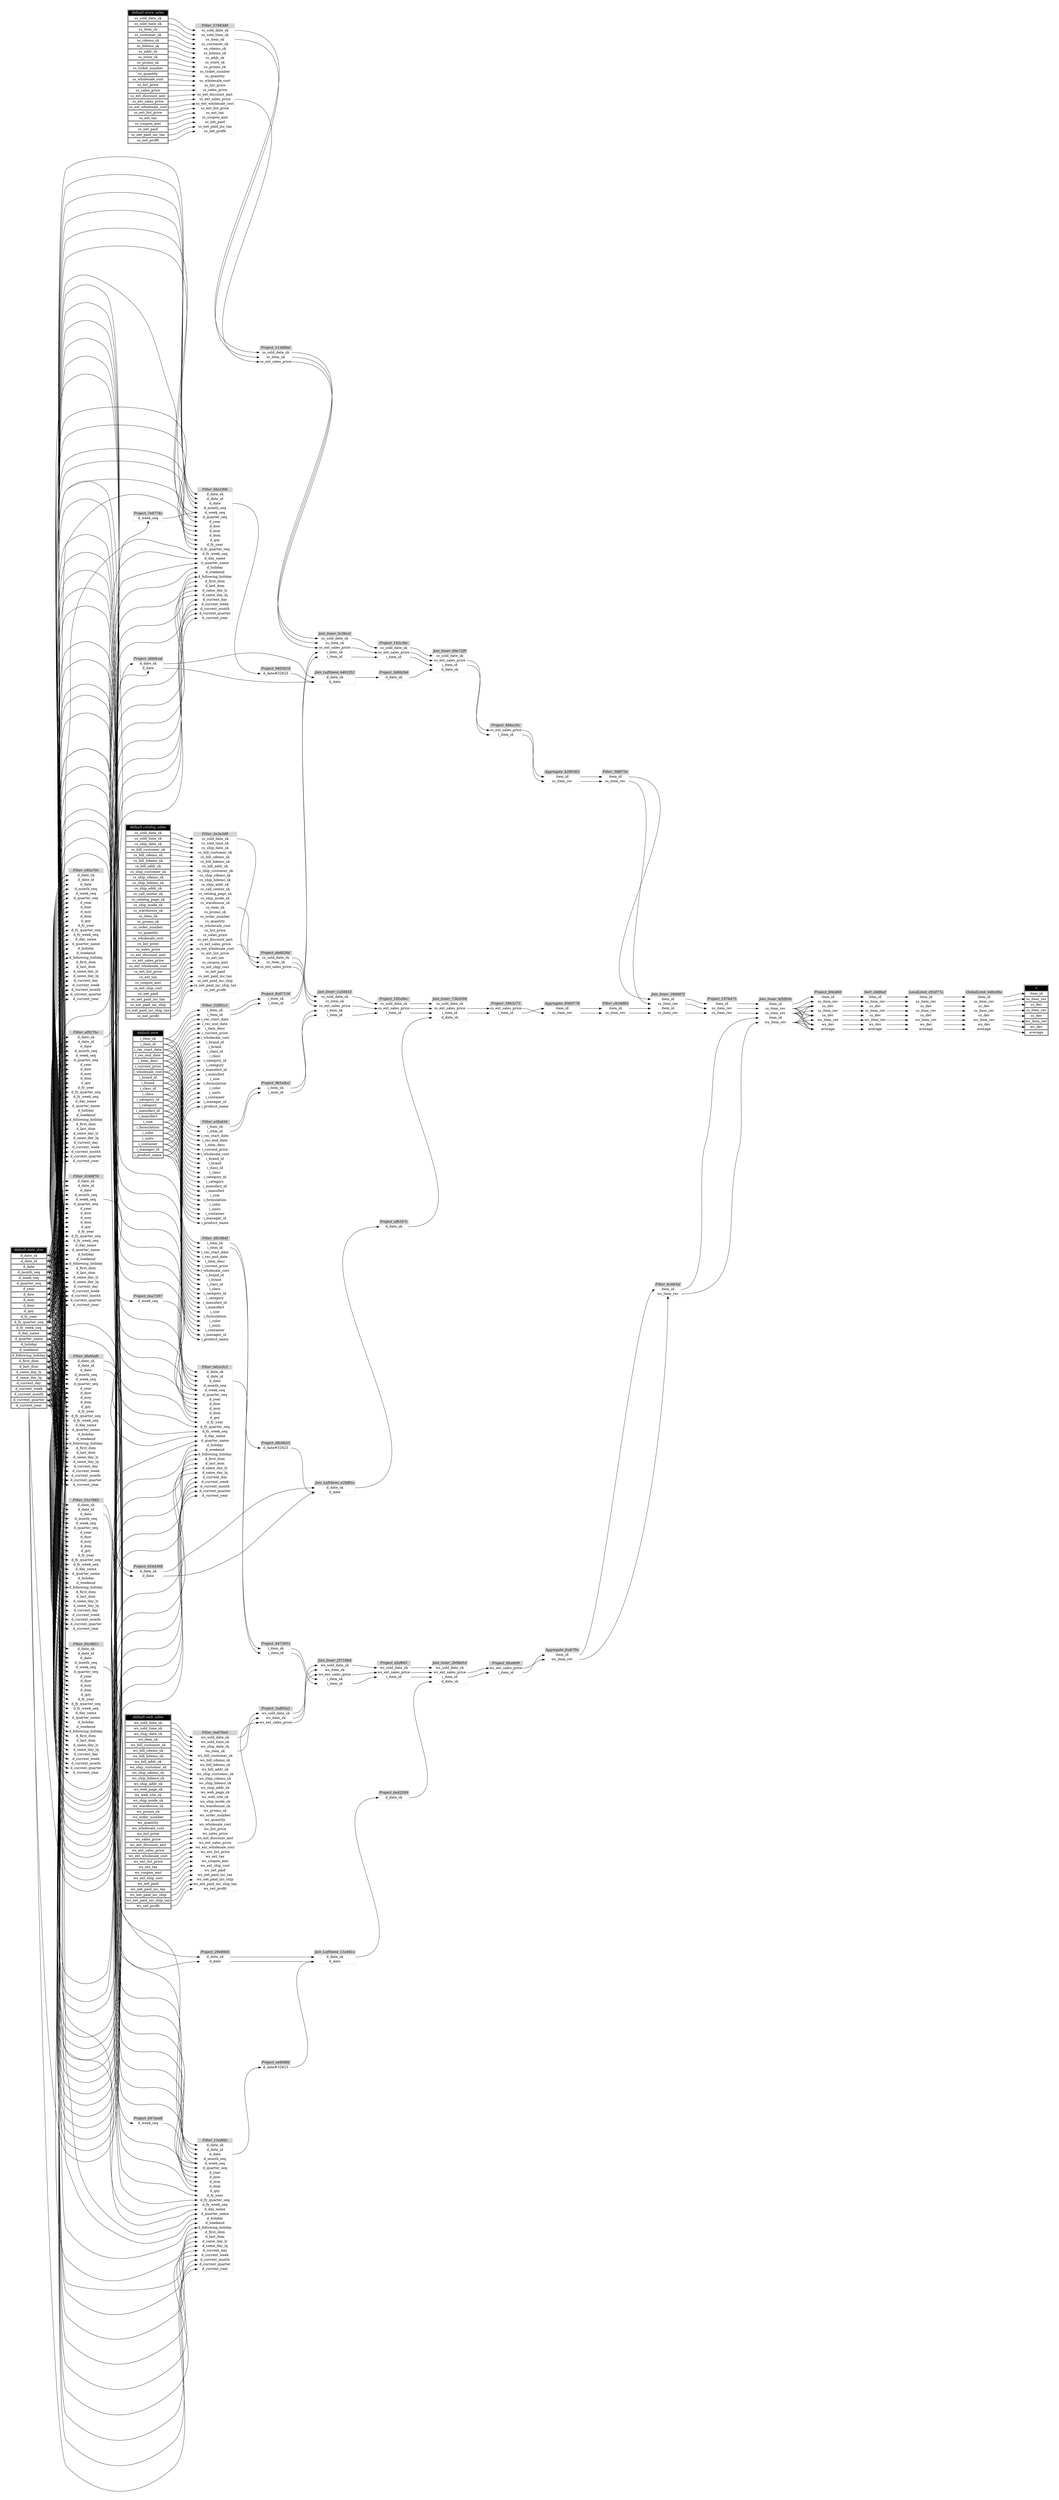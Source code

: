 // Automatically generated by TPCDSFlowTestSuite


digraph {
  graph [pad="0.5" nodesep="0.5" ranksep="1" fontname="Helvetica" rankdir=LR];
  node [shape=plaintext]

  
"Aggregate_4280365" [label=<
<table color="lightgray" border="1" cellborder="0" cellspacing="0">
  <tr><td bgcolor="lightgray" port="nodeName"><i>Aggregate_4280365</i></td></tr>
  <tr><td port="0">item_id</td></tr>
<tr><td port="1">ss_item_rev</td></tr>
</table>>];
     

"Aggregate_9569778" [label=<
<table color="lightgray" border="1" cellborder="0" cellspacing="0">
  <tr><td bgcolor="lightgray" port="nodeName"><i>Aggregate_9569778</i></td></tr>
  <tr><td port="0">item_id</td></tr>
<tr><td port="1">cs_item_rev</td></tr>
</table>>];
     

"Aggregate_fcab79a" [label=<
<table color="lightgray" border="1" cellborder="0" cellspacing="0">
  <tr><td bgcolor="lightgray" port="nodeName"><i>Aggregate_fcab79a</i></td></tr>
  <tr><td port="0">item_id</td></tr>
<tr><td port="1">ws_item_rev</td></tr>
</table>>];
     

"Filter_0348f76" [label=<
<table color="lightgray" border="1" cellborder="0" cellspacing="0">
  <tr><td bgcolor="lightgray" port="nodeName"><i>Filter_0348f76</i></td></tr>
  <tr><td port="0">d_date_sk</td></tr>
<tr><td port="1">d_date_id</td></tr>
<tr><td port="2">d_date</td></tr>
<tr><td port="3">d_month_seq</td></tr>
<tr><td port="4">d_week_seq</td></tr>
<tr><td port="5">d_quarter_seq</td></tr>
<tr><td port="6">d_year</td></tr>
<tr><td port="7">d_dow</td></tr>
<tr><td port="8">d_moy</td></tr>
<tr><td port="9">d_dom</td></tr>
<tr><td port="10">d_qoy</td></tr>
<tr><td port="11">d_fy_year</td></tr>
<tr><td port="12">d_fy_quarter_seq</td></tr>
<tr><td port="13">d_fy_week_seq</td></tr>
<tr><td port="14">d_day_name</td></tr>
<tr><td port="15">d_quarter_name</td></tr>
<tr><td port="16">d_holiday</td></tr>
<tr><td port="17">d_weekend</td></tr>
<tr><td port="18">d_following_holiday</td></tr>
<tr><td port="19">d_first_dom</td></tr>
<tr><td port="20">d_last_dom</td></tr>
<tr><td port="21">d_same_day_ly</td></tr>
<tr><td port="22">d_same_day_lq</td></tr>
<tr><td port="23">d_current_day</td></tr>
<tr><td port="24">d_current_week</td></tr>
<tr><td port="25">d_current_month</td></tr>
<tr><td port="26">d_current_quarter</td></tr>
<tr><td port="27">d_current_year</td></tr>
</table>>];
     

"Filter_0e076e0" [label=<
<table color="lightgray" border="1" cellborder="0" cellspacing="0">
  <tr><td bgcolor="lightgray" port="nodeName"><i>Filter_0e076e0</i></td></tr>
  <tr><td port="0">ws_sold_date_sk</td></tr>
<tr><td port="1">ws_sold_time_sk</td></tr>
<tr><td port="2">ws_ship_date_sk</td></tr>
<tr><td port="3">ws_item_sk</td></tr>
<tr><td port="4">ws_bill_customer_sk</td></tr>
<tr><td port="5">ws_bill_cdemo_sk</td></tr>
<tr><td port="6">ws_bill_hdemo_sk</td></tr>
<tr><td port="7">ws_bill_addr_sk</td></tr>
<tr><td port="8">ws_ship_customer_sk</td></tr>
<tr><td port="9">ws_ship_cdemo_sk</td></tr>
<tr><td port="10">ws_ship_hdemo_sk</td></tr>
<tr><td port="11">ws_ship_addr_sk</td></tr>
<tr><td port="12">ws_web_page_sk</td></tr>
<tr><td port="13">ws_web_site_sk</td></tr>
<tr><td port="14">ws_ship_mode_sk</td></tr>
<tr><td port="15">ws_warehouse_sk</td></tr>
<tr><td port="16">ws_promo_sk</td></tr>
<tr><td port="17">ws_order_number</td></tr>
<tr><td port="18">ws_quantity</td></tr>
<tr><td port="19">ws_wholesale_cost</td></tr>
<tr><td port="20">ws_list_price</td></tr>
<tr><td port="21">ws_sales_price</td></tr>
<tr><td port="22">ws_ext_discount_amt</td></tr>
<tr><td port="23">ws_ext_sales_price</td></tr>
<tr><td port="24">ws_ext_wholesale_cost</td></tr>
<tr><td port="25">ws_ext_list_price</td></tr>
<tr><td port="26">ws_ext_tax</td></tr>
<tr><td port="27">ws_coupon_amt</td></tr>
<tr><td port="28">ws_ext_ship_cost</td></tr>
<tr><td port="29">ws_net_paid</td></tr>
<tr><td port="30">ws_net_paid_inc_tax</td></tr>
<tr><td port="31">ws_net_paid_inc_ship</td></tr>
<tr><td port="32">ws_net_paid_inc_ship_tax</td></tr>
<tr><td port="33">ws_net_profit</td></tr>
</table>>];
     

"Filter_13cd6fa" [label=<
<table color="lightgray" border="1" cellborder="0" cellspacing="0">
  <tr><td bgcolor="lightgray" port="nodeName"><i>Filter_13cd6fa</i></td></tr>
  <tr><td port="0">d_date_sk</td></tr>
<tr><td port="1">d_date_id</td></tr>
<tr><td port="2">d_date</td></tr>
<tr><td port="3">d_month_seq</td></tr>
<tr><td port="4">d_week_seq</td></tr>
<tr><td port="5">d_quarter_seq</td></tr>
<tr><td port="6">d_year</td></tr>
<tr><td port="7">d_dow</td></tr>
<tr><td port="8">d_moy</td></tr>
<tr><td port="9">d_dom</td></tr>
<tr><td port="10">d_qoy</td></tr>
<tr><td port="11">d_fy_year</td></tr>
<tr><td port="12">d_fy_quarter_seq</td></tr>
<tr><td port="13">d_fy_week_seq</td></tr>
<tr><td port="14">d_day_name</td></tr>
<tr><td port="15">d_quarter_name</td></tr>
<tr><td port="16">d_holiday</td></tr>
<tr><td port="17">d_weekend</td></tr>
<tr><td port="18">d_following_holiday</td></tr>
<tr><td port="19">d_first_dom</td></tr>
<tr><td port="20">d_last_dom</td></tr>
<tr><td port="21">d_same_day_ly</td></tr>
<tr><td port="22">d_same_day_lq</td></tr>
<tr><td port="23">d_current_day</td></tr>
<tr><td port="24">d_current_week</td></tr>
<tr><td port="25">d_current_month</td></tr>
<tr><td port="26">d_current_quarter</td></tr>
<tr><td port="27">d_current_year</td></tr>
</table>>];
     

"Filter_23f92c3" [label=<
<table color="lightgray" border="1" cellborder="0" cellspacing="0">
  <tr><td bgcolor="lightgray" port="nodeName"><i>Filter_23f92c3</i></td></tr>
  <tr><td port="0">i_item_sk</td></tr>
<tr><td port="1">i_item_id</td></tr>
<tr><td port="2">i_rec_start_date</td></tr>
<tr><td port="3">i_rec_end_date</td></tr>
<tr><td port="4">i_item_desc</td></tr>
<tr><td port="5">i_current_price</td></tr>
<tr><td port="6">i_wholesale_cost</td></tr>
<tr><td port="7">i_brand_id</td></tr>
<tr><td port="8">i_brand</td></tr>
<tr><td port="9">i_class_id</td></tr>
<tr><td port="10">i_class</td></tr>
<tr><td port="11">i_category_id</td></tr>
<tr><td port="12">i_category</td></tr>
<tr><td port="13">i_manufact_id</td></tr>
<tr><td port="14">i_manufact</td></tr>
<tr><td port="15">i_size</td></tr>
<tr><td port="16">i_formulation</td></tr>
<tr><td port="17">i_color</td></tr>
<tr><td port="18">i_units</td></tr>
<tr><td port="19">i_container</td></tr>
<tr><td port="20">i_manager_id</td></tr>
<tr><td port="21">i_product_name</td></tr>
</table>>];
     

"Filter_36fd75e" [label=<
<table color="lightgray" border="1" cellborder="0" cellspacing="0">
  <tr><td bgcolor="lightgray" port="nodeName"><i>Filter_36fd75e</i></td></tr>
  <tr><td port="0">item_id</td></tr>
<tr><td port="1">ss_item_rev</td></tr>
</table>>];
     

"Filter_3e3e2d9" [label=<
<table color="lightgray" border="1" cellborder="0" cellspacing="0">
  <tr><td bgcolor="lightgray" port="nodeName"><i>Filter_3e3e2d9</i></td></tr>
  <tr><td port="0">cs_sold_date_sk</td></tr>
<tr><td port="1">cs_sold_time_sk</td></tr>
<tr><td port="2">cs_ship_date_sk</td></tr>
<tr><td port="3">cs_bill_customer_sk</td></tr>
<tr><td port="4">cs_bill_cdemo_sk</td></tr>
<tr><td port="5">cs_bill_hdemo_sk</td></tr>
<tr><td port="6">cs_bill_addr_sk</td></tr>
<tr><td port="7">cs_ship_customer_sk</td></tr>
<tr><td port="8">cs_ship_cdemo_sk</td></tr>
<tr><td port="9">cs_ship_hdemo_sk</td></tr>
<tr><td port="10">cs_ship_addr_sk</td></tr>
<tr><td port="11">cs_call_center_sk</td></tr>
<tr><td port="12">cs_catalog_page_sk</td></tr>
<tr><td port="13">cs_ship_mode_sk</td></tr>
<tr><td port="14">cs_warehouse_sk</td></tr>
<tr><td port="15">cs_item_sk</td></tr>
<tr><td port="16">cs_promo_sk</td></tr>
<tr><td port="17">cs_order_number</td></tr>
<tr><td port="18">cs_quantity</td></tr>
<tr><td port="19">cs_wholesale_cost</td></tr>
<tr><td port="20">cs_list_price</td></tr>
<tr><td port="21">cs_sales_price</td></tr>
<tr><td port="22">cs_ext_discount_amt</td></tr>
<tr><td port="23">cs_ext_sales_price</td></tr>
<tr><td port="24">cs_ext_wholesale_cost</td></tr>
<tr><td port="25">cs_ext_list_price</td></tr>
<tr><td port="26">cs_ext_tax</td></tr>
<tr><td port="27">cs_coupon_amt</td></tr>
<tr><td port="28">cs_ext_ship_cost</td></tr>
<tr><td port="29">cs_net_paid</td></tr>
<tr><td port="30">cs_net_paid_inc_tax</td></tr>
<tr><td port="31">cs_net_paid_inc_ship</td></tr>
<tr><td port="32">cs_net_paid_inc_ship_tax</td></tr>
<tr><td port="33">cs_net_profit</td></tr>
</table>>];
     

"Filter_481964f" [label=<
<table color="lightgray" border="1" cellborder="0" cellspacing="0">
  <tr><td bgcolor="lightgray" port="nodeName"><i>Filter_481964f</i></td></tr>
  <tr><td port="0">i_item_sk</td></tr>
<tr><td port="1">i_item_id</td></tr>
<tr><td port="2">i_rec_start_date</td></tr>
<tr><td port="3">i_rec_end_date</td></tr>
<tr><td port="4">i_item_desc</td></tr>
<tr><td port="5">i_current_price</td></tr>
<tr><td port="6">i_wholesale_cost</td></tr>
<tr><td port="7">i_brand_id</td></tr>
<tr><td port="8">i_brand</td></tr>
<tr><td port="9">i_class_id</td></tr>
<tr><td port="10">i_class</td></tr>
<tr><td port="11">i_category_id</td></tr>
<tr><td port="12">i_category</td></tr>
<tr><td port="13">i_manufact_id</td></tr>
<tr><td port="14">i_manufact</td></tr>
<tr><td port="15">i_size</td></tr>
<tr><td port="16">i_formulation</td></tr>
<tr><td port="17">i_color</td></tr>
<tr><td port="18">i_units</td></tr>
<tr><td port="19">i_container</td></tr>
<tr><td port="20">i_manager_id</td></tr>
<tr><td port="21">i_product_name</td></tr>
</table>>];
     

"Filter_4c0d3ef" [label=<
<table color="lightgray" border="1" cellborder="0" cellspacing="0">
  <tr><td bgcolor="lightgray" port="nodeName"><i>Filter_4c0d3ef</i></td></tr>
  <tr><td port="0">item_id</td></tr>
<tr><td port="1">ws_item_rev</td></tr>
</table>>];
     

"Filter_51e7982" [label=<
<table color="lightgray" border="1" cellborder="0" cellspacing="0">
  <tr><td bgcolor="lightgray" port="nodeName"><i>Filter_51e7982</i></td></tr>
  <tr><td port="0">d_date_sk</td></tr>
<tr><td port="1">d_date_id</td></tr>
<tr><td port="2">d_date</td></tr>
<tr><td port="3">d_month_seq</td></tr>
<tr><td port="4">d_week_seq</td></tr>
<tr><td port="5">d_quarter_seq</td></tr>
<tr><td port="6">d_year</td></tr>
<tr><td port="7">d_dow</td></tr>
<tr><td port="8">d_moy</td></tr>
<tr><td port="9">d_dom</td></tr>
<tr><td port="10">d_qoy</td></tr>
<tr><td port="11">d_fy_year</td></tr>
<tr><td port="12">d_fy_quarter_seq</td></tr>
<tr><td port="13">d_fy_week_seq</td></tr>
<tr><td port="14">d_day_name</td></tr>
<tr><td port="15">d_quarter_name</td></tr>
<tr><td port="16">d_holiday</td></tr>
<tr><td port="17">d_weekend</td></tr>
<tr><td port="18">d_following_holiday</td></tr>
<tr><td port="19">d_first_dom</td></tr>
<tr><td port="20">d_last_dom</td></tr>
<tr><td port="21">d_same_day_ly</td></tr>
<tr><td port="22">d_same_day_lq</td></tr>
<tr><td port="23">d_current_day</td></tr>
<tr><td port="24">d_current_week</td></tr>
<tr><td port="25">d_current_month</td></tr>
<tr><td port="26">d_current_quarter</td></tr>
<tr><td port="27">d_current_year</td></tr>
</table>>];
     

"Filter_57483d0" [label=<
<table color="lightgray" border="1" cellborder="0" cellspacing="0">
  <tr><td bgcolor="lightgray" port="nodeName"><i>Filter_57483d0</i></td></tr>
  <tr><td port="0">ss_sold_date_sk</td></tr>
<tr><td port="1">ss_sold_time_sk</td></tr>
<tr><td port="2">ss_item_sk</td></tr>
<tr><td port="3">ss_customer_sk</td></tr>
<tr><td port="4">ss_cdemo_sk</td></tr>
<tr><td port="5">ss_hdemo_sk</td></tr>
<tr><td port="6">ss_addr_sk</td></tr>
<tr><td port="7">ss_store_sk</td></tr>
<tr><td port="8">ss_promo_sk</td></tr>
<tr><td port="9">ss_ticket_number</td></tr>
<tr><td port="10">ss_quantity</td></tr>
<tr><td port="11">ss_wholesale_cost</td></tr>
<tr><td port="12">ss_list_price</td></tr>
<tr><td port="13">ss_sales_price</td></tr>
<tr><td port="14">ss_ext_discount_amt</td></tr>
<tr><td port="15">ss_ext_sales_price</td></tr>
<tr><td port="16">ss_ext_wholesale_cost</td></tr>
<tr><td port="17">ss_ext_list_price</td></tr>
<tr><td port="18">ss_ext_tax</td></tr>
<tr><td port="19">ss_coupon_amt</td></tr>
<tr><td port="20">ss_net_paid</td></tr>
<tr><td port="21">ss_net_paid_inc_tax</td></tr>
<tr><td port="22">ss_net_profit</td></tr>
</table>>];
     

"Filter_6ba1f06" [label=<
<table color="lightgray" border="1" cellborder="0" cellspacing="0">
  <tr><td bgcolor="lightgray" port="nodeName"><i>Filter_6ba1f06</i></td></tr>
  <tr><td port="0">d_date_sk</td></tr>
<tr><td port="1">d_date_id</td></tr>
<tr><td port="2">d_date</td></tr>
<tr><td port="3">d_month_seq</td></tr>
<tr><td port="4">d_week_seq</td></tr>
<tr><td port="5">d_quarter_seq</td></tr>
<tr><td port="6">d_year</td></tr>
<tr><td port="7">d_dow</td></tr>
<tr><td port="8">d_moy</td></tr>
<tr><td port="9">d_dom</td></tr>
<tr><td port="10">d_qoy</td></tr>
<tr><td port="11">d_fy_year</td></tr>
<tr><td port="12">d_fy_quarter_seq</td></tr>
<tr><td port="13">d_fy_week_seq</td></tr>
<tr><td port="14">d_day_name</td></tr>
<tr><td port="15">d_quarter_name</td></tr>
<tr><td port="16">d_holiday</td></tr>
<tr><td port="17">d_weekend</td></tr>
<tr><td port="18">d_following_holiday</td></tr>
<tr><td port="19">d_first_dom</td></tr>
<tr><td port="20">d_last_dom</td></tr>
<tr><td port="21">d_same_day_ly</td></tr>
<tr><td port="22">d_same_day_lq</td></tr>
<tr><td port="23">d_current_day</td></tr>
<tr><td port="24">d_current_week</td></tr>
<tr><td port="25">d_current_month</td></tr>
<tr><td port="26">d_current_quarter</td></tr>
<tr><td port="27">d_current_year</td></tr>
</table>>];
     

"Filter_85c981c" [label=<
<table color="lightgray" border="1" cellborder="0" cellspacing="0">
  <tr><td bgcolor="lightgray" port="nodeName"><i>Filter_85c981c</i></td></tr>
  <tr><td port="0">d_date_sk</td></tr>
<tr><td port="1">d_date_id</td></tr>
<tr><td port="2">d_date</td></tr>
<tr><td port="3">d_month_seq</td></tr>
<tr><td port="4">d_week_seq</td></tr>
<tr><td port="5">d_quarter_seq</td></tr>
<tr><td port="6">d_year</td></tr>
<tr><td port="7">d_dow</td></tr>
<tr><td port="8">d_moy</td></tr>
<tr><td port="9">d_dom</td></tr>
<tr><td port="10">d_qoy</td></tr>
<tr><td port="11">d_fy_year</td></tr>
<tr><td port="12">d_fy_quarter_seq</td></tr>
<tr><td port="13">d_fy_week_seq</td></tr>
<tr><td port="14">d_day_name</td></tr>
<tr><td port="15">d_quarter_name</td></tr>
<tr><td port="16">d_holiday</td></tr>
<tr><td port="17">d_weekend</td></tr>
<tr><td port="18">d_following_holiday</td></tr>
<tr><td port="19">d_first_dom</td></tr>
<tr><td port="20">d_last_dom</td></tr>
<tr><td port="21">d_same_day_ly</td></tr>
<tr><td port="22">d_same_day_lq</td></tr>
<tr><td port="23">d_current_day</td></tr>
<tr><td port="24">d_current_week</td></tr>
<tr><td port="25">d_current_month</td></tr>
<tr><td port="26">d_current_quarter</td></tr>
<tr><td port="27">d_current_year</td></tr>
</table>>];
     

"Filter_8bd0efb" [label=<
<table color="lightgray" border="1" cellborder="0" cellspacing="0">
  <tr><td bgcolor="lightgray" port="nodeName"><i>Filter_8bd0efb</i></td></tr>
  <tr><td port="0">d_date_sk</td></tr>
<tr><td port="1">d_date_id</td></tr>
<tr><td port="2">d_date</td></tr>
<tr><td port="3">d_month_seq</td></tr>
<tr><td port="4">d_week_seq</td></tr>
<tr><td port="5">d_quarter_seq</td></tr>
<tr><td port="6">d_year</td></tr>
<tr><td port="7">d_dow</td></tr>
<tr><td port="8">d_moy</td></tr>
<tr><td port="9">d_dom</td></tr>
<tr><td port="10">d_qoy</td></tr>
<tr><td port="11">d_fy_year</td></tr>
<tr><td port="12">d_fy_quarter_seq</td></tr>
<tr><td port="13">d_fy_week_seq</td></tr>
<tr><td port="14">d_day_name</td></tr>
<tr><td port="15">d_quarter_name</td></tr>
<tr><td port="16">d_holiday</td></tr>
<tr><td port="17">d_weekend</td></tr>
<tr><td port="18">d_following_holiday</td></tr>
<tr><td port="19">d_first_dom</td></tr>
<tr><td port="20">d_last_dom</td></tr>
<tr><td port="21">d_same_day_ly</td></tr>
<tr><td port="22">d_same_day_lq</td></tr>
<tr><td port="23">d_current_day</td></tr>
<tr><td port="24">d_current_week</td></tr>
<tr><td port="25">d_current_month</td></tr>
<tr><td port="26">d_current_quarter</td></tr>
<tr><td port="27">d_current_year</td></tr>
</table>>];
     

"Filter_b62a3c5" [label=<
<table color="lightgray" border="1" cellborder="0" cellspacing="0">
  <tr><td bgcolor="lightgray" port="nodeName"><i>Filter_b62a3c5</i></td></tr>
  <tr><td port="0">d_date_sk</td></tr>
<tr><td port="1">d_date_id</td></tr>
<tr><td port="2">d_date</td></tr>
<tr><td port="3">d_month_seq</td></tr>
<tr><td port="4">d_week_seq</td></tr>
<tr><td port="5">d_quarter_seq</td></tr>
<tr><td port="6">d_year</td></tr>
<tr><td port="7">d_dow</td></tr>
<tr><td port="8">d_moy</td></tr>
<tr><td port="9">d_dom</td></tr>
<tr><td port="10">d_qoy</td></tr>
<tr><td port="11">d_fy_year</td></tr>
<tr><td port="12">d_fy_quarter_seq</td></tr>
<tr><td port="13">d_fy_week_seq</td></tr>
<tr><td port="14">d_day_name</td></tr>
<tr><td port="15">d_quarter_name</td></tr>
<tr><td port="16">d_holiday</td></tr>
<tr><td port="17">d_weekend</td></tr>
<tr><td port="18">d_following_holiday</td></tr>
<tr><td port="19">d_first_dom</td></tr>
<tr><td port="20">d_last_dom</td></tr>
<tr><td port="21">d_same_day_ly</td></tr>
<tr><td port="22">d_same_day_lq</td></tr>
<tr><td port="23">d_current_day</td></tr>
<tr><td port="24">d_current_week</td></tr>
<tr><td port="25">d_current_month</td></tr>
<tr><td port="26">d_current_quarter</td></tr>
<tr><td port="27">d_current_year</td></tr>
</table>>];
     

"Filter_cb34883" [label=<
<table color="lightgray" border="1" cellborder="0" cellspacing="0">
  <tr><td bgcolor="lightgray" port="nodeName"><i>Filter_cb34883</i></td></tr>
  <tr><td port="0">item_id</td></tr>
<tr><td port="1">cs_item_rev</td></tr>
</table>>];
     

"Filter_e3fa454" [label=<
<table color="lightgray" border="1" cellborder="0" cellspacing="0">
  <tr><td bgcolor="lightgray" port="nodeName"><i>Filter_e3fa454</i></td></tr>
  <tr><td port="0">i_item_sk</td></tr>
<tr><td port="1">i_item_id</td></tr>
<tr><td port="2">i_rec_start_date</td></tr>
<tr><td port="3">i_rec_end_date</td></tr>
<tr><td port="4">i_item_desc</td></tr>
<tr><td port="5">i_current_price</td></tr>
<tr><td port="6">i_wholesale_cost</td></tr>
<tr><td port="7">i_brand_id</td></tr>
<tr><td port="8">i_brand</td></tr>
<tr><td port="9">i_class_id</td></tr>
<tr><td port="10">i_class</td></tr>
<tr><td port="11">i_category_id</td></tr>
<tr><td port="12">i_category</td></tr>
<tr><td port="13">i_manufact_id</td></tr>
<tr><td port="14">i_manufact</td></tr>
<tr><td port="15">i_size</td></tr>
<tr><td port="16">i_formulation</td></tr>
<tr><td port="17">i_color</td></tr>
<tr><td port="18">i_units</td></tr>
<tr><td port="19">i_container</td></tr>
<tr><td port="20">i_manager_id</td></tr>
<tr><td port="21">i_product_name</td></tr>
</table>>];
     

"Filter_e95a70c" [label=<
<table color="lightgray" border="1" cellborder="0" cellspacing="0">
  <tr><td bgcolor="lightgray" port="nodeName"><i>Filter_e95a70c</i></td></tr>
  <tr><td port="0">d_date_sk</td></tr>
<tr><td port="1">d_date_id</td></tr>
<tr><td port="2">d_date</td></tr>
<tr><td port="3">d_month_seq</td></tr>
<tr><td port="4">d_week_seq</td></tr>
<tr><td port="5">d_quarter_seq</td></tr>
<tr><td port="6">d_year</td></tr>
<tr><td port="7">d_dow</td></tr>
<tr><td port="8">d_moy</td></tr>
<tr><td port="9">d_dom</td></tr>
<tr><td port="10">d_qoy</td></tr>
<tr><td port="11">d_fy_year</td></tr>
<tr><td port="12">d_fy_quarter_seq</td></tr>
<tr><td port="13">d_fy_week_seq</td></tr>
<tr><td port="14">d_day_name</td></tr>
<tr><td port="15">d_quarter_name</td></tr>
<tr><td port="16">d_holiday</td></tr>
<tr><td port="17">d_weekend</td></tr>
<tr><td port="18">d_following_holiday</td></tr>
<tr><td port="19">d_first_dom</td></tr>
<tr><td port="20">d_last_dom</td></tr>
<tr><td port="21">d_same_day_ly</td></tr>
<tr><td port="22">d_same_day_lq</td></tr>
<tr><td port="23">d_current_day</td></tr>
<tr><td port="24">d_current_week</td></tr>
<tr><td port="25">d_current_month</td></tr>
<tr><td port="26">d_current_quarter</td></tr>
<tr><td port="27">d_current_year</td></tr>
</table>>];
     

"Filter_ef927bc" [label=<
<table color="lightgray" border="1" cellborder="0" cellspacing="0">
  <tr><td bgcolor="lightgray" port="nodeName"><i>Filter_ef927bc</i></td></tr>
  <tr><td port="0">d_date_sk</td></tr>
<tr><td port="1">d_date_id</td></tr>
<tr><td port="2">d_date</td></tr>
<tr><td port="3">d_month_seq</td></tr>
<tr><td port="4">d_week_seq</td></tr>
<tr><td port="5">d_quarter_seq</td></tr>
<tr><td port="6">d_year</td></tr>
<tr><td port="7">d_dow</td></tr>
<tr><td port="8">d_moy</td></tr>
<tr><td port="9">d_dom</td></tr>
<tr><td port="10">d_qoy</td></tr>
<tr><td port="11">d_fy_year</td></tr>
<tr><td port="12">d_fy_quarter_seq</td></tr>
<tr><td port="13">d_fy_week_seq</td></tr>
<tr><td port="14">d_day_name</td></tr>
<tr><td port="15">d_quarter_name</td></tr>
<tr><td port="16">d_holiday</td></tr>
<tr><td port="17">d_weekend</td></tr>
<tr><td port="18">d_following_holiday</td></tr>
<tr><td port="19">d_first_dom</td></tr>
<tr><td port="20">d_last_dom</td></tr>
<tr><td port="21">d_same_day_ly</td></tr>
<tr><td port="22">d_same_day_lq</td></tr>
<tr><td port="23">d_current_day</td></tr>
<tr><td port="24">d_current_week</td></tr>
<tr><td port="25">d_current_month</td></tr>
<tr><td port="26">d_current_quarter</td></tr>
<tr><td port="27">d_current_year</td></tr>
</table>>];
     

"GlobalLimit_b46c0be" [label=<
<table color="lightgray" border="1" cellborder="0" cellspacing="0">
  <tr><td bgcolor="lightgray" port="nodeName"><i>GlobalLimit_b46c0be</i></td></tr>
  <tr><td port="0">item_id</td></tr>
<tr><td port="1">ss_item_rev</td></tr>
<tr><td port="2">ss_dev</td></tr>
<tr><td port="3">cs_item_rev</td></tr>
<tr><td port="4">cs_dev</td></tr>
<tr><td port="5">ws_item_rev</td></tr>
<tr><td port="6">ws_dev</td></tr>
<tr><td port="7">average</td></tr>
</table>>];
     

"Join_Inner_00e72f9" [label=<
<table color="lightgray" border="1" cellborder="0" cellspacing="0">
  <tr><td bgcolor="lightgray" port="nodeName"><i>Join_Inner_00e72f9</i></td></tr>
  <tr><td port="0">ss_sold_date_sk</td></tr>
<tr><td port="1">ss_ext_sales_price</td></tr>
<tr><td port="2">i_item_id</td></tr>
<tr><td port="3">d_date_sk</td></tr>
</table>>];
     

"Join_Inner_1a54453" [label=<
<table color="lightgray" border="1" cellborder="0" cellspacing="0">
  <tr><td bgcolor="lightgray" port="nodeName"><i>Join_Inner_1a54453</i></td></tr>
  <tr><td port="0">cs_sold_date_sk</td></tr>
<tr><td port="1">cs_item_sk</td></tr>
<tr><td port="2">cs_ext_sales_price</td></tr>
<tr><td port="3">i_item_sk</td></tr>
<tr><td port="4">i_item_id</td></tr>
</table>>];
     

"Join_Inner_29d487f" [label=<
<table color="lightgray" border="1" cellborder="0" cellspacing="0">
  <tr><td bgcolor="lightgray" port="nodeName"><i>Join_Inner_29d487f</i></td></tr>
  <tr><td port="0">item_id</td></tr>
<tr><td port="1">ss_item_rev</td></tr>
<tr><td port="2">item_id</td></tr>
<tr><td port="3">cs_item_rev</td></tr>
</table>>];
     

"Join_Inner_2b9bd1d" [label=<
<table color="lightgray" border="1" cellborder="0" cellspacing="0">
  <tr><td bgcolor="lightgray" port="nodeName"><i>Join_Inner_2b9bd1d</i></td></tr>
  <tr><td port="0">ws_sold_date_sk</td></tr>
<tr><td port="1">ws_ext_sales_price</td></tr>
<tr><td port="2">i_item_id</td></tr>
<tr><td port="3">d_date_sk</td></tr>
</table>>];
     

"Join_Inner_5c3bccf" [label=<
<table color="lightgray" border="1" cellborder="0" cellspacing="0">
  <tr><td bgcolor="lightgray" port="nodeName"><i>Join_Inner_5c3bccf</i></td></tr>
  <tr><td port="0">ss_sold_date_sk</td></tr>
<tr><td port="1">ss_item_sk</td></tr>
<tr><td port="2">ss_ext_sales_price</td></tr>
<tr><td port="3">i_item_sk</td></tr>
<tr><td port="4">i_item_id</td></tr>
</table>>];
     

"Join_Inner_73b2094" [label=<
<table color="lightgray" border="1" cellborder="0" cellspacing="0">
  <tr><td bgcolor="lightgray" port="nodeName"><i>Join_Inner_73b2094</i></td></tr>
  <tr><td port="0">cs_sold_date_sk</td></tr>
<tr><td port="1">cs_ext_sales_price</td></tr>
<tr><td port="2">i_item_id</td></tr>
<tr><td port="3">d_date_sk</td></tr>
</table>>];
     

"Join_Inner_bf5fb5b" [label=<
<table color="lightgray" border="1" cellborder="0" cellspacing="0">
  <tr><td bgcolor="lightgray" port="nodeName"><i>Join_Inner_bf5fb5b</i></td></tr>
  <tr><td port="0">item_id</td></tr>
<tr><td port="1">ss_item_rev</td></tr>
<tr><td port="2">cs_item_rev</td></tr>
<tr><td port="3">item_id</td></tr>
<tr><td port="4">ws_item_rev</td></tr>
</table>>];
     

"Join_Inner_f3718b4" [label=<
<table color="lightgray" border="1" cellborder="0" cellspacing="0">
  <tr><td bgcolor="lightgray" port="nodeName"><i>Join_Inner_f3718b4</i></td></tr>
  <tr><td port="0">ws_sold_date_sk</td></tr>
<tr><td port="1">ws_item_sk</td></tr>
<tr><td port="2">ws_ext_sales_price</td></tr>
<tr><td port="3">i_item_sk</td></tr>
<tr><td port="4">i_item_id</td></tr>
</table>>];
     

"Join_LeftSemi_11e401a" [label=<
<table color="lightgray" border="1" cellborder="0" cellspacing="0">
  <tr><td bgcolor="lightgray" port="nodeName"><i>Join_LeftSemi_11e401a</i></td></tr>
  <tr><td port="0">d_date_sk</td></tr>
<tr><td port="1">d_date</td></tr>
</table>>];
     

"Join_LeftSemi_b401f52" [label=<
<table color="lightgray" border="1" cellborder="0" cellspacing="0">
  <tr><td bgcolor="lightgray" port="nodeName"><i>Join_LeftSemi_b401f52</i></td></tr>
  <tr><td port="0">d_date_sk</td></tr>
<tr><td port="1">d_date</td></tr>
</table>>];
     

"Join_LeftSemi_e2bf82a" [label=<
<table color="lightgray" border="1" cellborder="0" cellspacing="0">
  <tr><td bgcolor="lightgray" port="nodeName"><i>Join_LeftSemi_e2bf82a</i></td></tr>
  <tr><td port="0">d_date_sk</td></tr>
<tr><td port="1">d_date</td></tr>
</table>>];
     

"LocalLimit_c93d77a" [label=<
<table color="lightgray" border="1" cellborder="0" cellspacing="0">
  <tr><td bgcolor="lightgray" port="nodeName"><i>LocalLimit_c93d77a</i></td></tr>
  <tr><td port="0">item_id</td></tr>
<tr><td port="1">ss_item_rev</td></tr>
<tr><td port="2">ss_dev</td></tr>
<tr><td port="3">cs_item_rev</td></tr>
<tr><td port="4">cs_dev</td></tr>
<tr><td port="5">ws_item_rev</td></tr>
<tr><td port="6">ws_dev</td></tr>
<tr><td port="7">average</td></tr>
</table>>];
     

"Project_047aee8" [label=<
<table color="lightgray" border="1" cellborder="0" cellspacing="0">
  <tr><td bgcolor="lightgray" port="nodeName"><i>Project_047aee8</i></td></tr>
  <tr><td port="0">d_week_seq</td></tr>
</table>>];
     

"Project_0aa7397" [label=<
<table color="lightgray" border="1" cellborder="0" cellspacing="0">
  <tr><td bgcolor="lightgray" port="nodeName"><i>Project_0aa7397</i></td></tr>
  <tr><td port="0">d_week_seq</td></tr>
</table>>];
     

"Project_113d8bd" [label=<
<table color="lightgray" border="1" cellborder="0" cellspacing="0">
  <tr><td bgcolor="lightgray" port="nodeName"><i>Project_113d8bd</i></td></tr>
  <tr><td port="0">ss_sold_date_sk</td></tr>
<tr><td port="1">ss_item_sk</td></tr>
<tr><td port="2">ss_ext_sales_price</td></tr>
</table>>];
     

"Project_142c36c" [label=<
<table color="lightgray" border="1" cellborder="0" cellspacing="0">
  <tr><td bgcolor="lightgray" port="nodeName"><i>Project_142c36c</i></td></tr>
  <tr><td port="0">ss_sold_date_sk</td></tr>
<tr><td port="1">ss_ext_sales_price</td></tr>
<tr><td port="2">i_item_id</td></tr>
</table>>];
     

"Project_192a9ec" [label=<
<table color="lightgray" border="1" cellborder="0" cellspacing="0">
  <tr><td bgcolor="lightgray" port="nodeName"><i>Project_192a9ec</i></td></tr>
  <tr><td port="0">cs_sold_date_sk</td></tr>
<tr><td port="1">cs_ext_sales_price</td></tr>
<tr><td port="2">i_item_id</td></tr>
</table>>];
     

"Project_197b475" [label=<
<table color="lightgray" border="1" cellborder="0" cellspacing="0">
  <tr><td bgcolor="lightgray" port="nodeName"><i>Project_197b475</i></td></tr>
  <tr><td port="0">item_id</td></tr>
<tr><td port="1">ss_item_rev</td></tr>
<tr><td port="2">cs_item_rev</td></tr>
</table>>];
     

"Project_29e69d5" [label=<
<table color="lightgray" border="1" cellborder="0" cellspacing="0">
  <tr><td bgcolor="lightgray" port="nodeName"><i>Project_29e69d5</i></td></tr>
  <tr><td port="0">d_date_sk</td></tr>
<tr><td port="1">d_date</td></tr>
</table>>];
     

"Project_36b9cad" [label=<
<table color="lightgray" border="1" cellborder="0" cellspacing="0">
  <tr><td bgcolor="lightgray" port="nodeName"><i>Project_36b9cad</i></td></tr>
  <tr><td port="0">d_date_sk</td></tr>
<tr><td port="1">d_date</td></tr>
</table>>];
     

"Project_3943273" [label=<
<table color="lightgray" border="1" cellborder="0" cellspacing="0">
  <tr><td bgcolor="lightgray" port="nodeName"><i>Project_3943273</i></td></tr>
  <tr><td port="0">cs_ext_sales_price</td></tr>
<tr><td port="1">i_item_id</td></tr>
</table>>];
     

"Project_4473051" [label=<
<table color="lightgray" border="1" cellborder="0" cellspacing="0">
  <tr><td bgcolor="lightgray" port="nodeName"><i>Project_4473051</i></td></tr>
  <tr><td port="0">i_item_sk</td></tr>
<tr><td port="1">i_item_id</td></tr>
</table>>];
     

"Project_4bba10c" [label=<
<table color="lightgray" border="1" cellborder="0" cellspacing="0">
  <tr><td bgcolor="lightgray" port="nodeName"><i>Project_4bba10c</i></td></tr>
  <tr><td port="0">ss_ext_sales_price</td></tr>
<tr><td port="1">i_item_id</td></tr>
</table>>];
     

"Project_5a805a2" [label=<
<table color="lightgray" border="1" cellborder="0" cellspacing="0">
  <tr><td bgcolor="lightgray" port="nodeName"><i>Project_5a805a2</i></td></tr>
  <tr><td port="0">ws_sold_date_sk</td></tr>
<tr><td port="1">ws_item_sk</td></tr>
<tr><td port="2">ws_ext_sales_price</td></tr>
</table>>];
     

"Project_5d6b2b6" [label=<
<table color="lightgray" border="1" cellborder="0" cellspacing="0">
  <tr><td bgcolor="lightgray" port="nodeName"><i>Project_5d6b2b6</i></td></tr>
  <tr><td port="0">d_date_sk</td></tr>
</table>>];
     

"Project_6544368" [label=<
<table color="lightgray" border="1" cellborder="0" cellspacing="0">
  <tr><td bgcolor="lightgray" port="nodeName"><i>Project_6544368</i></td></tr>
  <tr><td port="0">d_date_sk</td></tr>
<tr><td port="1">d_date</td></tr>
</table>>];
     

"Project_6e42209" [label=<
<table color="lightgray" border="1" cellborder="0" cellspacing="0">
  <tr><td bgcolor="lightgray" port="nodeName"><i>Project_6e42209</i></td></tr>
  <tr><td port="0">d_date_sk</td></tr>
</table>>];
     

"Project_7e8774c" [label=<
<table color="lightgray" border="1" cellborder="0" cellspacing="0">
  <tr><td bgcolor="lightgray" port="nodeName"><i>Project_7e8774c</i></td></tr>
  <tr><td port="0">d_week_seq</td></tr>
</table>>];
     

"Project_8a07156" [label=<
<table color="lightgray" border="1" cellborder="0" cellspacing="0">
  <tr><td bgcolor="lightgray" port="nodeName"><i>Project_8a07156</i></td></tr>
  <tr><td port="0">i_item_sk</td></tr>
<tr><td port="1">i_item_id</td></tr>
</table>>];
     

"Project_9403416" [label=<
<table color="lightgray" border="1" cellborder="0" cellspacing="0">
  <tr><td bgcolor="lightgray" port="nodeName"><i>Project_9403416</i></td></tr>
  <tr><td port="0">d_date#32623</td></tr>
</table>>];
     

"Project_961e0a2" [label=<
<table color="lightgray" border="1" cellborder="0" cellspacing="0">
  <tr><td bgcolor="lightgray" port="nodeName"><i>Project_961e0a2</i></td></tr>
  <tr><td port="0">i_item_sk</td></tr>
<tr><td port="1">i_item_id</td></tr>
</table>>];
     

"Project_9fceb99" [label=<
<table color="lightgray" border="1" cellborder="0" cellspacing="0">
  <tr><td bgcolor="lightgray" port="nodeName"><i>Project_9fceb99</i></td></tr>
  <tr><td port="0">ws_ext_sales_price</td></tr>
<tr><td port="1">i_item_id</td></tr>
</table>>];
     

"Project_d8c6b55" [label=<
<table color="lightgray" border="1" cellborder="0" cellspacing="0">
  <tr><td bgcolor="lightgray" port="nodeName"><i>Project_d8c6b55</i></td></tr>
  <tr><td port="0">d_date#32623</td></tr>
</table>>];
     

"Project_dedd26d" [label=<
<table color="lightgray" border="1" cellborder="0" cellspacing="0">
  <tr><td bgcolor="lightgray" port="nodeName"><i>Project_dedd26d</i></td></tr>
  <tr><td port="0">cs_sold_date_sk</td></tr>
<tr><td port="1">cs_item_sk</td></tr>
<tr><td port="2">cs_ext_sales_price</td></tr>
</table>>];
     

"Project_ee8686f" [label=<
<table color="lightgray" border="1" cellborder="0" cellspacing="0">
  <tr><td bgcolor="lightgray" port="nodeName"><i>Project_ee8686f</i></td></tr>
  <tr><td port="0">d_date#32623</td></tr>
</table>>];
     

"Project_ef6167c" [label=<
<table color="lightgray" border="1" cellborder="0" cellspacing="0">
  <tr><td bgcolor="lightgray" port="nodeName"><i>Project_ef6167c</i></td></tr>
  <tr><td port="0">d_date_sk</td></tr>
</table>>];
     

"Project_efaf665" [label=<
<table color="lightgray" border="1" cellborder="0" cellspacing="0">
  <tr><td bgcolor="lightgray" port="nodeName"><i>Project_efaf665</i></td></tr>
  <tr><td port="0">ws_sold_date_sk</td></tr>
<tr><td port="1">ws_ext_sales_price</td></tr>
<tr><td port="2">i_item_id</td></tr>
</table>>];
     

"Project_fd4afdd" [label=<
<table color="lightgray" border="1" cellborder="0" cellspacing="0">
  <tr><td bgcolor="lightgray" port="nodeName"><i>Project_fd4afdd</i></td></tr>
  <tr><td port="0">item_id</td></tr>
<tr><td port="1">ss_item_rev</td></tr>
<tr><td port="2">ss_dev</td></tr>
<tr><td port="3">cs_item_rev</td></tr>
<tr><td port="4">cs_dev</td></tr>
<tr><td port="5">ws_item_rev</td></tr>
<tr><td port="6">ws_dev</td></tr>
<tr><td port="7">average</td></tr>
</table>>];
     

"Sort_cb8feef" [label=<
<table color="lightgray" border="1" cellborder="0" cellspacing="0">
  <tr><td bgcolor="lightgray" port="nodeName"><i>Sort_cb8feef</i></td></tr>
  <tr><td port="0">item_id</td></tr>
<tr><td port="1">ss_item_rev</td></tr>
<tr><td port="2">ss_dev</td></tr>
<tr><td port="3">cs_item_rev</td></tr>
<tr><td port="4">cs_dev</td></tr>
<tr><td port="5">ws_item_rev</td></tr>
<tr><td port="6">ws_dev</td></tr>
<tr><td port="7">average</td></tr>
</table>>];
     

"default.catalog_sales" [color="black" label=<
<table>
  <tr><td bgcolor="black" port="nodeName"><i><font color="white">default.catalog_sales</font></i></td></tr>
  <tr><td port="0">cs_sold_date_sk</td></tr>
<tr><td port="1">cs_sold_time_sk</td></tr>
<tr><td port="2">cs_ship_date_sk</td></tr>
<tr><td port="3">cs_bill_customer_sk</td></tr>
<tr><td port="4">cs_bill_cdemo_sk</td></tr>
<tr><td port="5">cs_bill_hdemo_sk</td></tr>
<tr><td port="6">cs_bill_addr_sk</td></tr>
<tr><td port="7">cs_ship_customer_sk</td></tr>
<tr><td port="8">cs_ship_cdemo_sk</td></tr>
<tr><td port="9">cs_ship_hdemo_sk</td></tr>
<tr><td port="10">cs_ship_addr_sk</td></tr>
<tr><td port="11">cs_call_center_sk</td></tr>
<tr><td port="12">cs_catalog_page_sk</td></tr>
<tr><td port="13">cs_ship_mode_sk</td></tr>
<tr><td port="14">cs_warehouse_sk</td></tr>
<tr><td port="15">cs_item_sk</td></tr>
<tr><td port="16">cs_promo_sk</td></tr>
<tr><td port="17">cs_order_number</td></tr>
<tr><td port="18">cs_quantity</td></tr>
<tr><td port="19">cs_wholesale_cost</td></tr>
<tr><td port="20">cs_list_price</td></tr>
<tr><td port="21">cs_sales_price</td></tr>
<tr><td port="22">cs_ext_discount_amt</td></tr>
<tr><td port="23">cs_ext_sales_price</td></tr>
<tr><td port="24">cs_ext_wholesale_cost</td></tr>
<tr><td port="25">cs_ext_list_price</td></tr>
<tr><td port="26">cs_ext_tax</td></tr>
<tr><td port="27">cs_coupon_amt</td></tr>
<tr><td port="28">cs_ext_ship_cost</td></tr>
<tr><td port="29">cs_net_paid</td></tr>
<tr><td port="30">cs_net_paid_inc_tax</td></tr>
<tr><td port="31">cs_net_paid_inc_ship</td></tr>
<tr><td port="32">cs_net_paid_inc_ship_tax</td></tr>
<tr><td port="33">cs_net_profit</td></tr>
</table>>];
     

"default.date_dim" [color="black" label=<
<table>
  <tr><td bgcolor="black" port="nodeName"><i><font color="white">default.date_dim</font></i></td></tr>
  <tr><td port="0">d_date_sk</td></tr>
<tr><td port="1">d_date_id</td></tr>
<tr><td port="2">d_date</td></tr>
<tr><td port="3">d_month_seq</td></tr>
<tr><td port="4">d_week_seq</td></tr>
<tr><td port="5">d_quarter_seq</td></tr>
<tr><td port="6">d_year</td></tr>
<tr><td port="7">d_dow</td></tr>
<tr><td port="8">d_moy</td></tr>
<tr><td port="9">d_dom</td></tr>
<tr><td port="10">d_qoy</td></tr>
<tr><td port="11">d_fy_year</td></tr>
<tr><td port="12">d_fy_quarter_seq</td></tr>
<tr><td port="13">d_fy_week_seq</td></tr>
<tr><td port="14">d_day_name</td></tr>
<tr><td port="15">d_quarter_name</td></tr>
<tr><td port="16">d_holiday</td></tr>
<tr><td port="17">d_weekend</td></tr>
<tr><td port="18">d_following_holiday</td></tr>
<tr><td port="19">d_first_dom</td></tr>
<tr><td port="20">d_last_dom</td></tr>
<tr><td port="21">d_same_day_ly</td></tr>
<tr><td port="22">d_same_day_lq</td></tr>
<tr><td port="23">d_current_day</td></tr>
<tr><td port="24">d_current_week</td></tr>
<tr><td port="25">d_current_month</td></tr>
<tr><td port="26">d_current_quarter</td></tr>
<tr><td port="27">d_current_year</td></tr>
</table>>];
     

"default.item" [color="black" label=<
<table>
  <tr><td bgcolor="black" port="nodeName"><i><font color="white">default.item</font></i></td></tr>
  <tr><td port="0">i_item_sk</td></tr>
<tr><td port="1">i_item_id</td></tr>
<tr><td port="2">i_rec_start_date</td></tr>
<tr><td port="3">i_rec_end_date</td></tr>
<tr><td port="4">i_item_desc</td></tr>
<tr><td port="5">i_current_price</td></tr>
<tr><td port="6">i_wholesale_cost</td></tr>
<tr><td port="7">i_brand_id</td></tr>
<tr><td port="8">i_brand</td></tr>
<tr><td port="9">i_class_id</td></tr>
<tr><td port="10">i_class</td></tr>
<tr><td port="11">i_category_id</td></tr>
<tr><td port="12">i_category</td></tr>
<tr><td port="13">i_manufact_id</td></tr>
<tr><td port="14">i_manufact</td></tr>
<tr><td port="15">i_size</td></tr>
<tr><td port="16">i_formulation</td></tr>
<tr><td port="17">i_color</td></tr>
<tr><td port="18">i_units</td></tr>
<tr><td port="19">i_container</td></tr>
<tr><td port="20">i_manager_id</td></tr>
<tr><td port="21">i_product_name</td></tr>
</table>>];
     

"default.store_sales" [color="black" label=<
<table>
  <tr><td bgcolor="black" port="nodeName"><i><font color="white">default.store_sales</font></i></td></tr>
  <tr><td port="0">ss_sold_date_sk</td></tr>
<tr><td port="1">ss_sold_time_sk</td></tr>
<tr><td port="2">ss_item_sk</td></tr>
<tr><td port="3">ss_customer_sk</td></tr>
<tr><td port="4">ss_cdemo_sk</td></tr>
<tr><td port="5">ss_hdemo_sk</td></tr>
<tr><td port="6">ss_addr_sk</td></tr>
<tr><td port="7">ss_store_sk</td></tr>
<tr><td port="8">ss_promo_sk</td></tr>
<tr><td port="9">ss_ticket_number</td></tr>
<tr><td port="10">ss_quantity</td></tr>
<tr><td port="11">ss_wholesale_cost</td></tr>
<tr><td port="12">ss_list_price</td></tr>
<tr><td port="13">ss_sales_price</td></tr>
<tr><td port="14">ss_ext_discount_amt</td></tr>
<tr><td port="15">ss_ext_sales_price</td></tr>
<tr><td port="16">ss_ext_wholesale_cost</td></tr>
<tr><td port="17">ss_ext_list_price</td></tr>
<tr><td port="18">ss_ext_tax</td></tr>
<tr><td port="19">ss_coupon_amt</td></tr>
<tr><td port="20">ss_net_paid</td></tr>
<tr><td port="21">ss_net_paid_inc_tax</td></tr>
<tr><td port="22">ss_net_profit</td></tr>
</table>>];
     

"default.web_sales" [color="black" label=<
<table>
  <tr><td bgcolor="black" port="nodeName"><i><font color="white">default.web_sales</font></i></td></tr>
  <tr><td port="0">ws_sold_date_sk</td></tr>
<tr><td port="1">ws_sold_time_sk</td></tr>
<tr><td port="2">ws_ship_date_sk</td></tr>
<tr><td port="3">ws_item_sk</td></tr>
<tr><td port="4">ws_bill_customer_sk</td></tr>
<tr><td port="5">ws_bill_cdemo_sk</td></tr>
<tr><td port="6">ws_bill_hdemo_sk</td></tr>
<tr><td port="7">ws_bill_addr_sk</td></tr>
<tr><td port="8">ws_ship_customer_sk</td></tr>
<tr><td port="9">ws_ship_cdemo_sk</td></tr>
<tr><td port="10">ws_ship_hdemo_sk</td></tr>
<tr><td port="11">ws_ship_addr_sk</td></tr>
<tr><td port="12">ws_web_page_sk</td></tr>
<tr><td port="13">ws_web_site_sk</td></tr>
<tr><td port="14">ws_ship_mode_sk</td></tr>
<tr><td port="15">ws_warehouse_sk</td></tr>
<tr><td port="16">ws_promo_sk</td></tr>
<tr><td port="17">ws_order_number</td></tr>
<tr><td port="18">ws_quantity</td></tr>
<tr><td port="19">ws_wholesale_cost</td></tr>
<tr><td port="20">ws_list_price</td></tr>
<tr><td port="21">ws_sales_price</td></tr>
<tr><td port="22">ws_ext_discount_amt</td></tr>
<tr><td port="23">ws_ext_sales_price</td></tr>
<tr><td port="24">ws_ext_wholesale_cost</td></tr>
<tr><td port="25">ws_ext_list_price</td></tr>
<tr><td port="26">ws_ext_tax</td></tr>
<tr><td port="27">ws_coupon_amt</td></tr>
<tr><td port="28">ws_ext_ship_cost</td></tr>
<tr><td port="29">ws_net_paid</td></tr>
<tr><td port="30">ws_net_paid_inc_tax</td></tr>
<tr><td port="31">ws_net_paid_inc_ship</td></tr>
<tr><td port="32">ws_net_paid_inc_ship_tax</td></tr>
<tr><td port="33">ws_net_profit</td></tr>
</table>>];
     

"v" [color="black" label=<
<table>
  <tr><td bgcolor="black" port="nodeName"><i><font color="white">v</font></i></td></tr>
  <tr><td port="0">item_id</td></tr>
<tr><td port="1">ss_item_rev</td></tr>
<tr><td port="2">ss_dev</td></tr>
<tr><td port="3">cs_item_rev</td></tr>
<tr><td port="4">cs_dev</td></tr>
<tr><td port="5">ws_item_rev</td></tr>
<tr><td port="6">ws_dev</td></tr>
<tr><td port="7">average</td></tr>
</table>>];
     
  "Aggregate_4280365":0 -> "Filter_36fd75e":0;
"Aggregate_4280365":1 -> "Filter_36fd75e":1;
"Aggregate_9569778":0 -> "Filter_cb34883":0;
"Aggregate_9569778":1 -> "Filter_cb34883":1;
"Aggregate_fcab79a":0 -> "Filter_4c0d3ef":0;
"Aggregate_fcab79a":1 -> "Filter_4c0d3ef":1;
"Filter_0348f76":4 -> "Project_0aa7397":0;
"Filter_0e076e0":0 -> "Project_5a805a2":0;
"Filter_0e076e0":23 -> "Project_5a805a2":2;
"Filter_0e076e0":3 -> "Project_5a805a2":1;
"Filter_13cd6fa":2 -> "Project_ee8686f":0;
"Filter_23f92c3":0 -> "Project_8a07156":0;
"Filter_23f92c3":1 -> "Project_8a07156":1;
"Filter_36fd75e":0 -> "Join_Inner_29d487f":0;
"Filter_36fd75e":1 -> "Join_Inner_29d487f":1;
"Filter_3e3e2d9":0 -> "Project_dedd26d":0;
"Filter_3e3e2d9":15 -> "Project_dedd26d":1;
"Filter_3e3e2d9":23 -> "Project_dedd26d":2;
"Filter_481964f":0 -> "Project_4473051":0;
"Filter_481964f":1 -> "Project_4473051":1;
"Filter_4c0d3ef":0 -> "Join_Inner_bf5fb5b":3;
"Filter_4c0d3ef":1 -> "Join_Inner_bf5fb5b":4;
"Filter_51e7982":0 -> "Project_29e69d5":0;
"Filter_51e7982":2 -> "Project_29e69d5":1;
"Filter_57483d0":0 -> "Project_113d8bd":0;
"Filter_57483d0":15 -> "Project_113d8bd":2;
"Filter_57483d0":2 -> "Project_113d8bd":1;
"Filter_6ba1f06":2 -> "Project_9403416":0;
"Filter_85c981c":4 -> "Project_047aee8":0;
"Filter_8bd0efb":0 -> "Project_6544368":0;
"Filter_8bd0efb":2 -> "Project_6544368":1;
"Filter_b62a3c5":2 -> "Project_d8c6b55":0;
"Filter_cb34883":0 -> "Join_Inner_29d487f":2;
"Filter_cb34883":1 -> "Join_Inner_29d487f":3;
"Filter_e3fa454":0 -> "Project_961e0a2":0;
"Filter_e3fa454":1 -> "Project_961e0a2":1;
"Filter_e95a70c":4 -> "Project_7e8774c":0;
"Filter_ef927bc":0 -> "Project_36b9cad":0;
"Filter_ef927bc":2 -> "Project_36b9cad":1;
"GlobalLimit_b46c0be":0 -> "v":0;
"GlobalLimit_b46c0be":1 -> "v":1;
"GlobalLimit_b46c0be":2 -> "v":2;
"GlobalLimit_b46c0be":3 -> "v":3;
"GlobalLimit_b46c0be":4 -> "v":4;
"GlobalLimit_b46c0be":5 -> "v":5;
"GlobalLimit_b46c0be":6 -> "v":6;
"GlobalLimit_b46c0be":7 -> "v":7;
"Join_Inner_00e72f9":1 -> "Project_4bba10c":0;
"Join_Inner_00e72f9":2 -> "Project_4bba10c":1;
"Join_Inner_1a54453":0 -> "Project_192a9ec":0;
"Join_Inner_1a54453":2 -> "Project_192a9ec":1;
"Join_Inner_1a54453":4 -> "Project_192a9ec":2;
"Join_Inner_29d487f":0 -> "Project_197b475":0;
"Join_Inner_29d487f":1 -> "Project_197b475":1;
"Join_Inner_29d487f":3 -> "Project_197b475":2;
"Join_Inner_2b9bd1d":1 -> "Project_9fceb99":0;
"Join_Inner_2b9bd1d":2 -> "Project_9fceb99":1;
"Join_Inner_5c3bccf":0 -> "Project_142c36c":0;
"Join_Inner_5c3bccf":2 -> "Project_142c36c":1;
"Join_Inner_5c3bccf":4 -> "Project_142c36c":2;
"Join_Inner_73b2094":1 -> "Project_3943273":0;
"Join_Inner_73b2094":2 -> "Project_3943273":1;
"Join_Inner_bf5fb5b":0 -> "Project_fd4afdd":0;
"Join_Inner_bf5fb5b":1 -> "Project_fd4afdd":1;
"Join_Inner_bf5fb5b":1 -> "Project_fd4afdd":2;
"Join_Inner_bf5fb5b":1 -> "Project_fd4afdd":4;
"Join_Inner_bf5fb5b":1 -> "Project_fd4afdd":6;
"Join_Inner_bf5fb5b":1 -> "Project_fd4afdd":7;
"Join_Inner_bf5fb5b":2 -> "Project_fd4afdd":2;
"Join_Inner_bf5fb5b":2 -> "Project_fd4afdd":3;
"Join_Inner_bf5fb5b":2 -> "Project_fd4afdd":4;
"Join_Inner_bf5fb5b":2 -> "Project_fd4afdd":6;
"Join_Inner_bf5fb5b":2 -> "Project_fd4afdd":7;
"Join_Inner_bf5fb5b":4 -> "Project_fd4afdd":2;
"Join_Inner_bf5fb5b":4 -> "Project_fd4afdd":4;
"Join_Inner_bf5fb5b":4 -> "Project_fd4afdd":5;
"Join_Inner_bf5fb5b":4 -> "Project_fd4afdd":6;
"Join_Inner_bf5fb5b":4 -> "Project_fd4afdd":7;
"Join_Inner_f3718b4":0 -> "Project_efaf665":0;
"Join_Inner_f3718b4":2 -> "Project_efaf665":1;
"Join_Inner_f3718b4":4 -> "Project_efaf665":2;
"Join_LeftSemi_11e401a":0 -> "Project_6e42209":0;
"Join_LeftSemi_b401f52":0 -> "Project_5d6b2b6":0;
"Join_LeftSemi_e2bf82a":0 -> "Project_ef6167c":0;
"LocalLimit_c93d77a":0 -> "GlobalLimit_b46c0be":0;
"LocalLimit_c93d77a":1 -> "GlobalLimit_b46c0be":1;
"LocalLimit_c93d77a":2 -> "GlobalLimit_b46c0be":2;
"LocalLimit_c93d77a":3 -> "GlobalLimit_b46c0be":3;
"LocalLimit_c93d77a":4 -> "GlobalLimit_b46c0be":4;
"LocalLimit_c93d77a":5 -> "GlobalLimit_b46c0be":5;
"LocalLimit_c93d77a":6 -> "GlobalLimit_b46c0be":6;
"LocalLimit_c93d77a":7 -> "GlobalLimit_b46c0be":7;
"Project_047aee8":0 -> "Filter_13cd6fa":4;
"Project_0aa7397":0 -> "Filter_b62a3c5":4;
"Project_113d8bd":0 -> "Join_Inner_5c3bccf":0;
"Project_113d8bd":1 -> "Join_Inner_5c3bccf":1;
"Project_113d8bd":2 -> "Join_Inner_5c3bccf":2;
"Project_142c36c":0 -> "Join_Inner_00e72f9":0;
"Project_142c36c":1 -> "Join_Inner_00e72f9":1;
"Project_142c36c":2 -> "Join_Inner_00e72f9":2;
"Project_192a9ec":0 -> "Join_Inner_73b2094":0;
"Project_192a9ec":1 -> "Join_Inner_73b2094":1;
"Project_192a9ec":2 -> "Join_Inner_73b2094":2;
"Project_197b475":0 -> "Join_Inner_bf5fb5b":0;
"Project_197b475":1 -> "Join_Inner_bf5fb5b":1;
"Project_197b475":2 -> "Join_Inner_bf5fb5b":2;
"Project_29e69d5":0 -> "Join_LeftSemi_11e401a":0;
"Project_29e69d5":1 -> "Join_LeftSemi_11e401a":1;
"Project_36b9cad":0 -> "Join_LeftSemi_b401f52":0;
"Project_36b9cad":1 -> "Join_LeftSemi_b401f52":1;
"Project_3943273":0 -> "Aggregate_9569778":1;
"Project_3943273":1 -> "Aggregate_9569778":0;
"Project_4473051":0 -> "Join_Inner_f3718b4":3;
"Project_4473051":1 -> "Join_Inner_f3718b4":4;
"Project_4bba10c":0 -> "Aggregate_4280365":1;
"Project_4bba10c":1 -> "Aggregate_4280365":0;
"Project_5a805a2":0 -> "Join_Inner_f3718b4":0;
"Project_5a805a2":1 -> "Join_Inner_f3718b4":1;
"Project_5a805a2":2 -> "Join_Inner_f3718b4":2;
"Project_5d6b2b6":0 -> "Join_Inner_00e72f9":3;
"Project_6544368":0 -> "Join_LeftSemi_e2bf82a":0;
"Project_6544368":1 -> "Join_LeftSemi_e2bf82a":1;
"Project_6e42209":0 -> "Join_Inner_2b9bd1d":3;
"Project_7e8774c":0 -> "Filter_6ba1f06":4;
"Project_8a07156":0 -> "Join_Inner_5c3bccf":3;
"Project_8a07156":1 -> "Join_Inner_5c3bccf":4;
"Project_9403416":0 -> "Join_LeftSemi_b401f52":1;
"Project_961e0a2":0 -> "Join_Inner_1a54453":3;
"Project_961e0a2":1 -> "Join_Inner_1a54453":4;
"Project_9fceb99":0 -> "Aggregate_fcab79a":1;
"Project_9fceb99":1 -> "Aggregate_fcab79a":0;
"Project_d8c6b55":0 -> "Join_LeftSemi_e2bf82a":1;
"Project_dedd26d":0 -> "Join_Inner_1a54453":0;
"Project_dedd26d":1 -> "Join_Inner_1a54453":1;
"Project_dedd26d":2 -> "Join_Inner_1a54453":2;
"Project_ee8686f":0 -> "Join_LeftSemi_11e401a":1;
"Project_ef6167c":0 -> "Join_Inner_73b2094":3;
"Project_efaf665":0 -> "Join_Inner_2b9bd1d":0;
"Project_efaf665":1 -> "Join_Inner_2b9bd1d":1;
"Project_efaf665":2 -> "Join_Inner_2b9bd1d":2;
"Project_fd4afdd":0 -> "Sort_cb8feef":0;
"Project_fd4afdd":1 -> "Sort_cb8feef":1;
"Project_fd4afdd":2 -> "Sort_cb8feef":2;
"Project_fd4afdd":3 -> "Sort_cb8feef":3;
"Project_fd4afdd":4 -> "Sort_cb8feef":4;
"Project_fd4afdd":5 -> "Sort_cb8feef":5;
"Project_fd4afdd":6 -> "Sort_cb8feef":6;
"Project_fd4afdd":7 -> "Sort_cb8feef":7;
"Sort_cb8feef":0 -> "LocalLimit_c93d77a":0;
"Sort_cb8feef":1 -> "LocalLimit_c93d77a":1;
"Sort_cb8feef":2 -> "LocalLimit_c93d77a":2;
"Sort_cb8feef":3 -> "LocalLimit_c93d77a":3;
"Sort_cb8feef":4 -> "LocalLimit_c93d77a":4;
"Sort_cb8feef":5 -> "LocalLimit_c93d77a":5;
"Sort_cb8feef":6 -> "LocalLimit_c93d77a":6;
"Sort_cb8feef":7 -> "LocalLimit_c93d77a":7;
"default.catalog_sales":0 -> "Filter_3e3e2d9":0;
"default.catalog_sales":1 -> "Filter_3e3e2d9":1;
"default.catalog_sales":10 -> "Filter_3e3e2d9":10;
"default.catalog_sales":11 -> "Filter_3e3e2d9":11;
"default.catalog_sales":12 -> "Filter_3e3e2d9":12;
"default.catalog_sales":13 -> "Filter_3e3e2d9":13;
"default.catalog_sales":14 -> "Filter_3e3e2d9":14;
"default.catalog_sales":15 -> "Filter_3e3e2d9":15;
"default.catalog_sales":16 -> "Filter_3e3e2d9":16;
"default.catalog_sales":17 -> "Filter_3e3e2d9":17;
"default.catalog_sales":18 -> "Filter_3e3e2d9":18;
"default.catalog_sales":19 -> "Filter_3e3e2d9":19;
"default.catalog_sales":2 -> "Filter_3e3e2d9":2;
"default.catalog_sales":20 -> "Filter_3e3e2d9":20;
"default.catalog_sales":21 -> "Filter_3e3e2d9":21;
"default.catalog_sales":22 -> "Filter_3e3e2d9":22;
"default.catalog_sales":23 -> "Filter_3e3e2d9":23;
"default.catalog_sales":24 -> "Filter_3e3e2d9":24;
"default.catalog_sales":25 -> "Filter_3e3e2d9":25;
"default.catalog_sales":26 -> "Filter_3e3e2d9":26;
"default.catalog_sales":27 -> "Filter_3e3e2d9":27;
"default.catalog_sales":28 -> "Filter_3e3e2d9":28;
"default.catalog_sales":29 -> "Filter_3e3e2d9":29;
"default.catalog_sales":3 -> "Filter_3e3e2d9":3;
"default.catalog_sales":30 -> "Filter_3e3e2d9":30;
"default.catalog_sales":31 -> "Filter_3e3e2d9":31;
"default.catalog_sales":32 -> "Filter_3e3e2d9":32;
"default.catalog_sales":33 -> "Filter_3e3e2d9":33;
"default.catalog_sales":4 -> "Filter_3e3e2d9":4;
"default.catalog_sales":5 -> "Filter_3e3e2d9":5;
"default.catalog_sales":6 -> "Filter_3e3e2d9":6;
"default.catalog_sales":7 -> "Filter_3e3e2d9":7;
"default.catalog_sales":8 -> "Filter_3e3e2d9":8;
"default.catalog_sales":9 -> "Filter_3e3e2d9":9;
"default.date_dim":0 -> "Filter_0348f76":0;
"default.date_dim":0 -> "Filter_13cd6fa":0;
"default.date_dim":0 -> "Filter_51e7982":0;
"default.date_dim":0 -> "Filter_6ba1f06":0;
"default.date_dim":0 -> "Filter_85c981c":0;
"default.date_dim":0 -> "Filter_8bd0efb":0;
"default.date_dim":0 -> "Filter_b62a3c5":0;
"default.date_dim":0 -> "Filter_e95a70c":0;
"default.date_dim":0 -> "Filter_ef927bc":0;
"default.date_dim":1 -> "Filter_0348f76":1;
"default.date_dim":1 -> "Filter_13cd6fa":1;
"default.date_dim":1 -> "Filter_51e7982":1;
"default.date_dim":1 -> "Filter_6ba1f06":1;
"default.date_dim":1 -> "Filter_85c981c":1;
"default.date_dim":1 -> "Filter_8bd0efb":1;
"default.date_dim":1 -> "Filter_b62a3c5":1;
"default.date_dim":1 -> "Filter_e95a70c":1;
"default.date_dim":1 -> "Filter_ef927bc":1;
"default.date_dim":10 -> "Filter_0348f76":10;
"default.date_dim":10 -> "Filter_13cd6fa":10;
"default.date_dim":10 -> "Filter_51e7982":10;
"default.date_dim":10 -> "Filter_6ba1f06":10;
"default.date_dim":10 -> "Filter_85c981c":10;
"default.date_dim":10 -> "Filter_8bd0efb":10;
"default.date_dim":10 -> "Filter_b62a3c5":10;
"default.date_dim":10 -> "Filter_e95a70c":10;
"default.date_dim":10 -> "Filter_ef927bc":10;
"default.date_dim":11 -> "Filter_0348f76":11;
"default.date_dim":11 -> "Filter_13cd6fa":11;
"default.date_dim":11 -> "Filter_51e7982":11;
"default.date_dim":11 -> "Filter_6ba1f06":11;
"default.date_dim":11 -> "Filter_85c981c":11;
"default.date_dim":11 -> "Filter_8bd0efb":11;
"default.date_dim":11 -> "Filter_b62a3c5":11;
"default.date_dim":11 -> "Filter_e95a70c":11;
"default.date_dim":11 -> "Filter_ef927bc":11;
"default.date_dim":12 -> "Filter_0348f76":12;
"default.date_dim":12 -> "Filter_13cd6fa":12;
"default.date_dim":12 -> "Filter_51e7982":12;
"default.date_dim":12 -> "Filter_6ba1f06":12;
"default.date_dim":12 -> "Filter_85c981c":12;
"default.date_dim":12 -> "Filter_8bd0efb":12;
"default.date_dim":12 -> "Filter_b62a3c5":12;
"default.date_dim":12 -> "Filter_e95a70c":12;
"default.date_dim":12 -> "Filter_ef927bc":12;
"default.date_dim":13 -> "Filter_0348f76":13;
"default.date_dim":13 -> "Filter_13cd6fa":13;
"default.date_dim":13 -> "Filter_51e7982":13;
"default.date_dim":13 -> "Filter_6ba1f06":13;
"default.date_dim":13 -> "Filter_85c981c":13;
"default.date_dim":13 -> "Filter_8bd0efb":13;
"default.date_dim":13 -> "Filter_b62a3c5":13;
"default.date_dim":13 -> "Filter_e95a70c":13;
"default.date_dim":13 -> "Filter_ef927bc":13;
"default.date_dim":14 -> "Filter_0348f76":14;
"default.date_dim":14 -> "Filter_13cd6fa":14;
"default.date_dim":14 -> "Filter_51e7982":14;
"default.date_dim":14 -> "Filter_6ba1f06":14;
"default.date_dim":14 -> "Filter_85c981c":14;
"default.date_dim":14 -> "Filter_8bd0efb":14;
"default.date_dim":14 -> "Filter_b62a3c5":14;
"default.date_dim":14 -> "Filter_e95a70c":14;
"default.date_dim":14 -> "Filter_ef927bc":14;
"default.date_dim":15 -> "Filter_0348f76":15;
"default.date_dim":15 -> "Filter_13cd6fa":15;
"default.date_dim":15 -> "Filter_51e7982":15;
"default.date_dim":15 -> "Filter_6ba1f06":15;
"default.date_dim":15 -> "Filter_85c981c":15;
"default.date_dim":15 -> "Filter_8bd0efb":15;
"default.date_dim":15 -> "Filter_b62a3c5":15;
"default.date_dim":15 -> "Filter_e95a70c":15;
"default.date_dim":15 -> "Filter_ef927bc":15;
"default.date_dim":16 -> "Filter_0348f76":16;
"default.date_dim":16 -> "Filter_13cd6fa":16;
"default.date_dim":16 -> "Filter_51e7982":16;
"default.date_dim":16 -> "Filter_6ba1f06":16;
"default.date_dim":16 -> "Filter_85c981c":16;
"default.date_dim":16 -> "Filter_8bd0efb":16;
"default.date_dim":16 -> "Filter_b62a3c5":16;
"default.date_dim":16 -> "Filter_e95a70c":16;
"default.date_dim":16 -> "Filter_ef927bc":16;
"default.date_dim":17 -> "Filter_0348f76":17;
"default.date_dim":17 -> "Filter_13cd6fa":17;
"default.date_dim":17 -> "Filter_51e7982":17;
"default.date_dim":17 -> "Filter_6ba1f06":17;
"default.date_dim":17 -> "Filter_85c981c":17;
"default.date_dim":17 -> "Filter_8bd0efb":17;
"default.date_dim":17 -> "Filter_b62a3c5":17;
"default.date_dim":17 -> "Filter_e95a70c":17;
"default.date_dim":17 -> "Filter_ef927bc":17;
"default.date_dim":18 -> "Filter_0348f76":18;
"default.date_dim":18 -> "Filter_13cd6fa":18;
"default.date_dim":18 -> "Filter_51e7982":18;
"default.date_dim":18 -> "Filter_6ba1f06":18;
"default.date_dim":18 -> "Filter_85c981c":18;
"default.date_dim":18 -> "Filter_8bd0efb":18;
"default.date_dim":18 -> "Filter_b62a3c5":18;
"default.date_dim":18 -> "Filter_e95a70c":18;
"default.date_dim":18 -> "Filter_ef927bc":18;
"default.date_dim":19 -> "Filter_0348f76":19;
"default.date_dim":19 -> "Filter_13cd6fa":19;
"default.date_dim":19 -> "Filter_51e7982":19;
"default.date_dim":19 -> "Filter_6ba1f06":19;
"default.date_dim":19 -> "Filter_85c981c":19;
"default.date_dim":19 -> "Filter_8bd0efb":19;
"default.date_dim":19 -> "Filter_b62a3c5":19;
"default.date_dim":19 -> "Filter_e95a70c":19;
"default.date_dim":19 -> "Filter_ef927bc":19;
"default.date_dim":2 -> "Filter_0348f76":2;
"default.date_dim":2 -> "Filter_13cd6fa":2;
"default.date_dim":2 -> "Filter_51e7982":2;
"default.date_dim":2 -> "Filter_6ba1f06":2;
"default.date_dim":2 -> "Filter_85c981c":2;
"default.date_dim":2 -> "Filter_8bd0efb":2;
"default.date_dim":2 -> "Filter_b62a3c5":2;
"default.date_dim":2 -> "Filter_e95a70c":2;
"default.date_dim":2 -> "Filter_ef927bc":2;
"default.date_dim":20 -> "Filter_0348f76":20;
"default.date_dim":20 -> "Filter_13cd6fa":20;
"default.date_dim":20 -> "Filter_51e7982":20;
"default.date_dim":20 -> "Filter_6ba1f06":20;
"default.date_dim":20 -> "Filter_85c981c":20;
"default.date_dim":20 -> "Filter_8bd0efb":20;
"default.date_dim":20 -> "Filter_b62a3c5":20;
"default.date_dim":20 -> "Filter_e95a70c":20;
"default.date_dim":20 -> "Filter_ef927bc":20;
"default.date_dim":21 -> "Filter_0348f76":21;
"default.date_dim":21 -> "Filter_13cd6fa":21;
"default.date_dim":21 -> "Filter_51e7982":21;
"default.date_dim":21 -> "Filter_6ba1f06":21;
"default.date_dim":21 -> "Filter_85c981c":21;
"default.date_dim":21 -> "Filter_8bd0efb":21;
"default.date_dim":21 -> "Filter_b62a3c5":21;
"default.date_dim":21 -> "Filter_e95a70c":21;
"default.date_dim":21 -> "Filter_ef927bc":21;
"default.date_dim":22 -> "Filter_0348f76":22;
"default.date_dim":22 -> "Filter_13cd6fa":22;
"default.date_dim":22 -> "Filter_51e7982":22;
"default.date_dim":22 -> "Filter_6ba1f06":22;
"default.date_dim":22 -> "Filter_85c981c":22;
"default.date_dim":22 -> "Filter_8bd0efb":22;
"default.date_dim":22 -> "Filter_b62a3c5":22;
"default.date_dim":22 -> "Filter_e95a70c":22;
"default.date_dim":22 -> "Filter_ef927bc":22;
"default.date_dim":23 -> "Filter_0348f76":23;
"default.date_dim":23 -> "Filter_13cd6fa":23;
"default.date_dim":23 -> "Filter_51e7982":23;
"default.date_dim":23 -> "Filter_6ba1f06":23;
"default.date_dim":23 -> "Filter_85c981c":23;
"default.date_dim":23 -> "Filter_8bd0efb":23;
"default.date_dim":23 -> "Filter_b62a3c5":23;
"default.date_dim":23 -> "Filter_e95a70c":23;
"default.date_dim":23 -> "Filter_ef927bc":23;
"default.date_dim":24 -> "Filter_0348f76":24;
"default.date_dim":24 -> "Filter_13cd6fa":24;
"default.date_dim":24 -> "Filter_51e7982":24;
"default.date_dim":24 -> "Filter_6ba1f06":24;
"default.date_dim":24 -> "Filter_85c981c":24;
"default.date_dim":24 -> "Filter_8bd0efb":24;
"default.date_dim":24 -> "Filter_b62a3c5":24;
"default.date_dim":24 -> "Filter_e95a70c":24;
"default.date_dim":24 -> "Filter_ef927bc":24;
"default.date_dim":25 -> "Filter_0348f76":25;
"default.date_dim":25 -> "Filter_13cd6fa":25;
"default.date_dim":25 -> "Filter_51e7982":25;
"default.date_dim":25 -> "Filter_6ba1f06":25;
"default.date_dim":25 -> "Filter_85c981c":25;
"default.date_dim":25 -> "Filter_8bd0efb":25;
"default.date_dim":25 -> "Filter_b62a3c5":25;
"default.date_dim":25 -> "Filter_e95a70c":25;
"default.date_dim":25 -> "Filter_ef927bc":25;
"default.date_dim":26 -> "Filter_0348f76":26;
"default.date_dim":26 -> "Filter_13cd6fa":26;
"default.date_dim":26 -> "Filter_51e7982":26;
"default.date_dim":26 -> "Filter_6ba1f06":26;
"default.date_dim":26 -> "Filter_85c981c":26;
"default.date_dim":26 -> "Filter_8bd0efb":26;
"default.date_dim":26 -> "Filter_b62a3c5":26;
"default.date_dim":26 -> "Filter_e95a70c":26;
"default.date_dim":26 -> "Filter_ef927bc":26;
"default.date_dim":27 -> "Filter_0348f76":27;
"default.date_dim":27 -> "Filter_13cd6fa":27;
"default.date_dim":27 -> "Filter_51e7982":27;
"default.date_dim":27 -> "Filter_6ba1f06":27;
"default.date_dim":27 -> "Filter_85c981c":27;
"default.date_dim":27 -> "Filter_8bd0efb":27;
"default.date_dim":27 -> "Filter_b62a3c5":27;
"default.date_dim":27 -> "Filter_e95a70c":27;
"default.date_dim":27 -> "Filter_ef927bc":27;
"default.date_dim":3 -> "Filter_0348f76":3;
"default.date_dim":3 -> "Filter_13cd6fa":3;
"default.date_dim":3 -> "Filter_51e7982":3;
"default.date_dim":3 -> "Filter_6ba1f06":3;
"default.date_dim":3 -> "Filter_85c981c":3;
"default.date_dim":3 -> "Filter_8bd0efb":3;
"default.date_dim":3 -> "Filter_b62a3c5":3;
"default.date_dim":3 -> "Filter_e95a70c":3;
"default.date_dim":3 -> "Filter_ef927bc":3;
"default.date_dim":4 -> "Filter_0348f76":4;
"default.date_dim":4 -> "Filter_13cd6fa":4;
"default.date_dim":4 -> "Filter_51e7982":4;
"default.date_dim":4 -> "Filter_6ba1f06":4;
"default.date_dim":4 -> "Filter_85c981c":4;
"default.date_dim":4 -> "Filter_8bd0efb":4;
"default.date_dim":4 -> "Filter_b62a3c5":4;
"default.date_dim":4 -> "Filter_e95a70c":4;
"default.date_dim":4 -> "Filter_ef927bc":4;
"default.date_dim":5 -> "Filter_0348f76":5;
"default.date_dim":5 -> "Filter_13cd6fa":5;
"default.date_dim":5 -> "Filter_51e7982":5;
"default.date_dim":5 -> "Filter_6ba1f06":5;
"default.date_dim":5 -> "Filter_85c981c":5;
"default.date_dim":5 -> "Filter_8bd0efb":5;
"default.date_dim":5 -> "Filter_b62a3c5":5;
"default.date_dim":5 -> "Filter_e95a70c":5;
"default.date_dim":5 -> "Filter_ef927bc":5;
"default.date_dim":6 -> "Filter_0348f76":6;
"default.date_dim":6 -> "Filter_13cd6fa":6;
"default.date_dim":6 -> "Filter_51e7982":6;
"default.date_dim":6 -> "Filter_6ba1f06":6;
"default.date_dim":6 -> "Filter_85c981c":6;
"default.date_dim":6 -> "Filter_8bd0efb":6;
"default.date_dim":6 -> "Filter_b62a3c5":6;
"default.date_dim":6 -> "Filter_e95a70c":6;
"default.date_dim":6 -> "Filter_ef927bc":6;
"default.date_dim":7 -> "Filter_0348f76":7;
"default.date_dim":7 -> "Filter_13cd6fa":7;
"default.date_dim":7 -> "Filter_51e7982":7;
"default.date_dim":7 -> "Filter_6ba1f06":7;
"default.date_dim":7 -> "Filter_85c981c":7;
"default.date_dim":7 -> "Filter_8bd0efb":7;
"default.date_dim":7 -> "Filter_b62a3c5":7;
"default.date_dim":7 -> "Filter_e95a70c":7;
"default.date_dim":7 -> "Filter_ef927bc":7;
"default.date_dim":8 -> "Filter_0348f76":8;
"default.date_dim":8 -> "Filter_13cd6fa":8;
"default.date_dim":8 -> "Filter_51e7982":8;
"default.date_dim":8 -> "Filter_6ba1f06":8;
"default.date_dim":8 -> "Filter_85c981c":8;
"default.date_dim":8 -> "Filter_8bd0efb":8;
"default.date_dim":8 -> "Filter_b62a3c5":8;
"default.date_dim":8 -> "Filter_e95a70c":8;
"default.date_dim":8 -> "Filter_ef927bc":8;
"default.date_dim":9 -> "Filter_0348f76":9;
"default.date_dim":9 -> "Filter_13cd6fa":9;
"default.date_dim":9 -> "Filter_51e7982":9;
"default.date_dim":9 -> "Filter_6ba1f06":9;
"default.date_dim":9 -> "Filter_85c981c":9;
"default.date_dim":9 -> "Filter_8bd0efb":9;
"default.date_dim":9 -> "Filter_b62a3c5":9;
"default.date_dim":9 -> "Filter_e95a70c":9;
"default.date_dim":9 -> "Filter_ef927bc":9;
"default.item":0 -> "Filter_23f92c3":0;
"default.item":0 -> "Filter_481964f":0;
"default.item":0 -> "Filter_e3fa454":0;
"default.item":1 -> "Filter_23f92c3":1;
"default.item":1 -> "Filter_481964f":1;
"default.item":1 -> "Filter_e3fa454":1;
"default.item":10 -> "Filter_23f92c3":10;
"default.item":10 -> "Filter_481964f":10;
"default.item":10 -> "Filter_e3fa454":10;
"default.item":11 -> "Filter_23f92c3":11;
"default.item":11 -> "Filter_481964f":11;
"default.item":11 -> "Filter_e3fa454":11;
"default.item":12 -> "Filter_23f92c3":12;
"default.item":12 -> "Filter_481964f":12;
"default.item":12 -> "Filter_e3fa454":12;
"default.item":13 -> "Filter_23f92c3":13;
"default.item":13 -> "Filter_481964f":13;
"default.item":13 -> "Filter_e3fa454":13;
"default.item":14 -> "Filter_23f92c3":14;
"default.item":14 -> "Filter_481964f":14;
"default.item":14 -> "Filter_e3fa454":14;
"default.item":15 -> "Filter_23f92c3":15;
"default.item":15 -> "Filter_481964f":15;
"default.item":15 -> "Filter_e3fa454":15;
"default.item":16 -> "Filter_23f92c3":16;
"default.item":16 -> "Filter_481964f":16;
"default.item":16 -> "Filter_e3fa454":16;
"default.item":17 -> "Filter_23f92c3":17;
"default.item":17 -> "Filter_481964f":17;
"default.item":17 -> "Filter_e3fa454":17;
"default.item":18 -> "Filter_23f92c3":18;
"default.item":18 -> "Filter_481964f":18;
"default.item":18 -> "Filter_e3fa454":18;
"default.item":19 -> "Filter_23f92c3":19;
"default.item":19 -> "Filter_481964f":19;
"default.item":19 -> "Filter_e3fa454":19;
"default.item":2 -> "Filter_23f92c3":2;
"default.item":2 -> "Filter_481964f":2;
"default.item":2 -> "Filter_e3fa454":2;
"default.item":20 -> "Filter_23f92c3":20;
"default.item":20 -> "Filter_481964f":20;
"default.item":20 -> "Filter_e3fa454":20;
"default.item":21 -> "Filter_23f92c3":21;
"default.item":21 -> "Filter_481964f":21;
"default.item":21 -> "Filter_e3fa454":21;
"default.item":3 -> "Filter_23f92c3":3;
"default.item":3 -> "Filter_481964f":3;
"default.item":3 -> "Filter_e3fa454":3;
"default.item":4 -> "Filter_23f92c3":4;
"default.item":4 -> "Filter_481964f":4;
"default.item":4 -> "Filter_e3fa454":4;
"default.item":5 -> "Filter_23f92c3":5;
"default.item":5 -> "Filter_481964f":5;
"default.item":5 -> "Filter_e3fa454":5;
"default.item":6 -> "Filter_23f92c3":6;
"default.item":6 -> "Filter_481964f":6;
"default.item":6 -> "Filter_e3fa454":6;
"default.item":7 -> "Filter_23f92c3":7;
"default.item":7 -> "Filter_481964f":7;
"default.item":7 -> "Filter_e3fa454":7;
"default.item":8 -> "Filter_23f92c3":8;
"default.item":8 -> "Filter_481964f":8;
"default.item":8 -> "Filter_e3fa454":8;
"default.item":9 -> "Filter_23f92c3":9;
"default.item":9 -> "Filter_481964f":9;
"default.item":9 -> "Filter_e3fa454":9;
"default.store_sales":0 -> "Filter_57483d0":0;
"default.store_sales":1 -> "Filter_57483d0":1;
"default.store_sales":10 -> "Filter_57483d0":10;
"default.store_sales":11 -> "Filter_57483d0":11;
"default.store_sales":12 -> "Filter_57483d0":12;
"default.store_sales":13 -> "Filter_57483d0":13;
"default.store_sales":14 -> "Filter_57483d0":14;
"default.store_sales":15 -> "Filter_57483d0":15;
"default.store_sales":16 -> "Filter_57483d0":16;
"default.store_sales":17 -> "Filter_57483d0":17;
"default.store_sales":18 -> "Filter_57483d0":18;
"default.store_sales":19 -> "Filter_57483d0":19;
"default.store_sales":2 -> "Filter_57483d0":2;
"default.store_sales":20 -> "Filter_57483d0":20;
"default.store_sales":21 -> "Filter_57483d0":21;
"default.store_sales":22 -> "Filter_57483d0":22;
"default.store_sales":3 -> "Filter_57483d0":3;
"default.store_sales":4 -> "Filter_57483d0":4;
"default.store_sales":5 -> "Filter_57483d0":5;
"default.store_sales":6 -> "Filter_57483d0":6;
"default.store_sales":7 -> "Filter_57483d0":7;
"default.store_sales":8 -> "Filter_57483d0":8;
"default.store_sales":9 -> "Filter_57483d0":9;
"default.web_sales":0 -> "Filter_0e076e0":0;
"default.web_sales":1 -> "Filter_0e076e0":1;
"default.web_sales":10 -> "Filter_0e076e0":10;
"default.web_sales":11 -> "Filter_0e076e0":11;
"default.web_sales":12 -> "Filter_0e076e0":12;
"default.web_sales":13 -> "Filter_0e076e0":13;
"default.web_sales":14 -> "Filter_0e076e0":14;
"default.web_sales":15 -> "Filter_0e076e0":15;
"default.web_sales":16 -> "Filter_0e076e0":16;
"default.web_sales":17 -> "Filter_0e076e0":17;
"default.web_sales":18 -> "Filter_0e076e0":18;
"default.web_sales":19 -> "Filter_0e076e0":19;
"default.web_sales":2 -> "Filter_0e076e0":2;
"default.web_sales":20 -> "Filter_0e076e0":20;
"default.web_sales":21 -> "Filter_0e076e0":21;
"default.web_sales":22 -> "Filter_0e076e0":22;
"default.web_sales":23 -> "Filter_0e076e0":23;
"default.web_sales":24 -> "Filter_0e076e0":24;
"default.web_sales":25 -> "Filter_0e076e0":25;
"default.web_sales":26 -> "Filter_0e076e0":26;
"default.web_sales":27 -> "Filter_0e076e0":27;
"default.web_sales":28 -> "Filter_0e076e0":28;
"default.web_sales":29 -> "Filter_0e076e0":29;
"default.web_sales":3 -> "Filter_0e076e0":3;
"default.web_sales":30 -> "Filter_0e076e0":30;
"default.web_sales":31 -> "Filter_0e076e0":31;
"default.web_sales":32 -> "Filter_0e076e0":32;
"default.web_sales":33 -> "Filter_0e076e0":33;
"default.web_sales":4 -> "Filter_0e076e0":4;
"default.web_sales":5 -> "Filter_0e076e0":5;
"default.web_sales":6 -> "Filter_0e076e0":6;
"default.web_sales":7 -> "Filter_0e076e0":7;
"default.web_sales":8 -> "Filter_0e076e0":8;
"default.web_sales":9 -> "Filter_0e076e0":9;
}
       